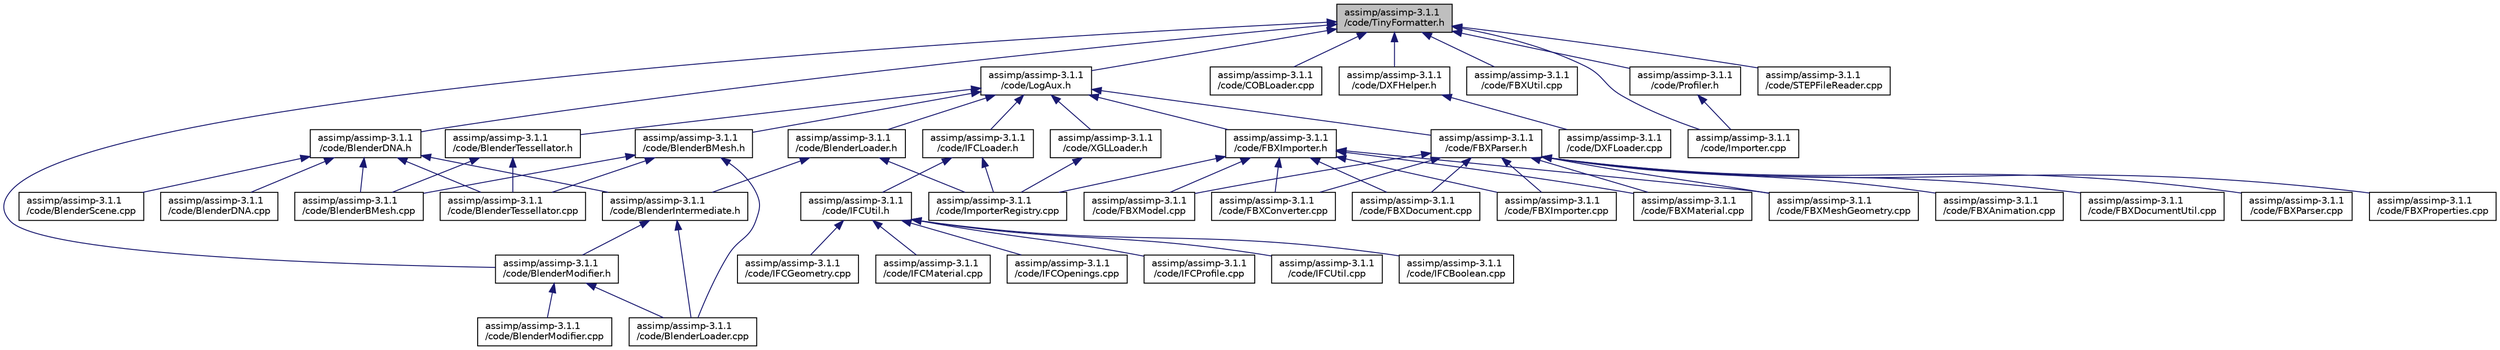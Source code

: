 digraph "assimp/assimp-3.1.1/code/TinyFormatter.h"
{
  edge [fontname="Helvetica",fontsize="10",labelfontname="Helvetica",labelfontsize="10"];
  node [fontname="Helvetica",fontsize="10",shape=record];
  Node1 [label="assimp/assimp-3.1.1\l/code/TinyFormatter.h",height=0.2,width=0.4,color="black", fillcolor="grey75", style="filled", fontcolor="black"];
  Node1 -> Node2 [dir="back",color="midnightblue",fontsize="10",style="solid",fontname="Helvetica"];
  Node2 [label="assimp/assimp-3.1.1\l/code/BlenderDNA.h",height=0.2,width=0.4,color="black", fillcolor="white", style="filled",URL="$_blender_d_n_a_8h.html",tooltip="Blender DNA (file format specification embedded in blend file itself) loader. "];
  Node2 -> Node3 [dir="back",color="midnightblue",fontsize="10",style="solid",fontname="Helvetica"];
  Node3 [label="assimp/assimp-3.1.1\l/code/BlenderBMesh.cpp",height=0.2,width=0.4,color="black", fillcolor="white", style="filled",URL="$_blender_b_mesh_8cpp.html",tooltip="Conversion of Blender&#39;s new BMesh stuff. "];
  Node2 -> Node4 [dir="back",color="midnightblue",fontsize="10",style="solid",fontname="Helvetica"];
  Node4 [label="assimp/assimp-3.1.1\l/code/BlenderDNA.cpp",height=0.2,width=0.4,color="black", fillcolor="white", style="filled",URL="$_blender_d_n_a_8cpp.html",tooltip="Implementation of the Blender DNA, that is its own serialized set of data structures. "];
  Node2 -> Node5 [dir="back",color="midnightblue",fontsize="10",style="solid",fontname="Helvetica"];
  Node5 [label="assimp/assimp-3.1.1\l/code/BlenderIntermediate.h",height=0.2,width=0.4,color="black", fillcolor="white", style="filled",URL="$_blender_intermediate_8h.html",tooltip="Internal utility structures for the BlenderLoader. It also serves as master include file for the whol..."];
  Node5 -> Node6 [dir="back",color="midnightblue",fontsize="10",style="solid",fontname="Helvetica"];
  Node6 [label="assimp/assimp-3.1.1\l/code/BlenderLoader.cpp",height=0.2,width=0.4,color="black", fillcolor="white", style="filled",URL="$_blender_loader_8cpp.html",tooltip="Implementation of the Blender3D importer class. "];
  Node5 -> Node7 [dir="back",color="midnightblue",fontsize="10",style="solid",fontname="Helvetica"];
  Node7 [label="assimp/assimp-3.1.1\l/code/BlenderModifier.h",height=0.2,width=0.4,color="black", fillcolor="white", style="filled",URL="$_blender_modifier_8h.html",tooltip="Declare dedicated helper classes to simulate some blender modifiers (i.e. mirror) ..."];
  Node7 -> Node6 [dir="back",color="midnightblue",fontsize="10",style="solid",fontname="Helvetica"];
  Node7 -> Node8 [dir="back",color="midnightblue",fontsize="10",style="solid",fontname="Helvetica"];
  Node8 [label="assimp/assimp-3.1.1\l/code/BlenderModifier.cpp",height=0.2,width=0.4,color="black", fillcolor="white", style="filled",URL="$_blender_modifier_8cpp.html",tooltip="Implementation of some blender modifiers (i.e subdivision, mirror). "];
  Node2 -> Node9 [dir="back",color="midnightblue",fontsize="10",style="solid",fontname="Helvetica"];
  Node9 [label="assimp/assimp-3.1.1\l/code/BlenderScene.cpp",height=0.2,width=0.4,color="black", fillcolor="white", style="filled",URL="$_blender_scene_8cpp.html",tooltip="MACHINE GENERATED BY ./scripts/BlenderImporter/genblenddna.py. "];
  Node2 -> Node10 [dir="back",color="midnightblue",fontsize="10",style="solid",fontname="Helvetica"];
  Node10 [label="assimp/assimp-3.1.1\l/code/BlenderTessellator.cpp",height=0.2,width=0.4,color="black", fillcolor="white", style="filled",URL="$_blender_tessellator_8cpp.html",tooltip="A simple tessellation wrapper. "];
  Node1 -> Node11 [dir="back",color="midnightblue",fontsize="10",style="solid",fontname="Helvetica"];
  Node11 [label="assimp/assimp-3.1.1\l/code/LogAux.h",height=0.2,width=0.4,color="black", fillcolor="white", style="filled",URL="$_log_aux_8h.html",tooltip="Common logging usage patterns for importer implementations. "];
  Node11 -> Node12 [dir="back",color="midnightblue",fontsize="10",style="solid",fontname="Helvetica"];
  Node12 [label="assimp/assimp-3.1.1\l/code/BlenderBMesh.h",height=0.2,width=0.4,color="black", fillcolor="white", style="filled",URL="$_blender_b_mesh_8h.html",tooltip="Conversion of Blender&#39;s new BMesh stuff. "];
  Node12 -> Node3 [dir="back",color="midnightblue",fontsize="10",style="solid",fontname="Helvetica"];
  Node12 -> Node6 [dir="back",color="midnightblue",fontsize="10",style="solid",fontname="Helvetica"];
  Node12 -> Node10 [dir="back",color="midnightblue",fontsize="10",style="solid",fontname="Helvetica"];
  Node11 -> Node13 [dir="back",color="midnightblue",fontsize="10",style="solid",fontname="Helvetica"];
  Node13 [label="assimp/assimp-3.1.1\l/code/BlenderTessellator.h",height=0.2,width=0.4,color="black", fillcolor="white", style="filled",URL="$_blender_tessellator_8h.html",tooltip="A simple tessellation wrapper. "];
  Node13 -> Node3 [dir="back",color="midnightblue",fontsize="10",style="solid",fontname="Helvetica"];
  Node13 -> Node10 [dir="back",color="midnightblue",fontsize="10",style="solid",fontname="Helvetica"];
  Node11 -> Node14 [dir="back",color="midnightblue",fontsize="10",style="solid",fontname="Helvetica"];
  Node14 [label="assimp/assimp-3.1.1\l/code/BlenderLoader.h",height=0.2,width=0.4,color="black", fillcolor="white", style="filled",URL="$_blender_loader_8h.html",tooltip="Declaration of the Blender 3D (*.blend) importer class. "];
  Node14 -> Node5 [dir="back",color="midnightblue",fontsize="10",style="solid",fontname="Helvetica"];
  Node14 -> Node15 [dir="back",color="midnightblue",fontsize="10",style="solid",fontname="Helvetica"];
  Node15 [label="assimp/assimp-3.1.1\l/code/ImporterRegistry.cpp",height=0.2,width=0.4,color="black", fillcolor="white", style="filled",URL="$_importer_registry_8cpp.html"];
  Node11 -> Node16 [dir="back",color="midnightblue",fontsize="10",style="solid",fontname="Helvetica"];
  Node16 [label="assimp/assimp-3.1.1\l/code/FBXParser.h",height=0.2,width=0.4,color="black", fillcolor="white", style="filled",URL="$_f_b_x_parser_8h.html",tooltip="FBX parsing code. "];
  Node16 -> Node17 [dir="back",color="midnightblue",fontsize="10",style="solid",fontname="Helvetica"];
  Node17 [label="assimp/assimp-3.1.1\l/code/FBXAnimation.cpp",height=0.2,width=0.4,color="black", fillcolor="white", style="filled",URL="$_f_b_x_animation_8cpp.html",tooltip="Assimp::FBX::AnimationCurve, Assimp::FBX::AnimationCurveNode, Assimp::FBX::AnimationLayer, Assimp::FBX::AnimationStack. "];
  Node16 -> Node18 [dir="back",color="midnightblue",fontsize="10",style="solid",fontname="Helvetica"];
  Node18 [label="assimp/assimp-3.1.1\l/code/FBXConverter.cpp",height=0.2,width=0.4,color="black", fillcolor="white", style="filled",URL="$_f_b_x_converter_8cpp.html",tooltip="Implementation of the FBX DOM -> aiScene converter. "];
  Node16 -> Node19 [dir="back",color="midnightblue",fontsize="10",style="solid",fontname="Helvetica"];
  Node19 [label="assimp/assimp-3.1.1\l/code/FBXDocument.cpp",height=0.2,width=0.4,color="black", fillcolor="white", style="filled",URL="$_f_b_x_document_8cpp.html",tooltip="Implementation of the FBX DOM classes. "];
  Node16 -> Node20 [dir="back",color="midnightblue",fontsize="10",style="solid",fontname="Helvetica"];
  Node20 [label="assimp/assimp-3.1.1\l/code/FBXDocumentUtil.cpp",height=0.2,width=0.4,color="black", fillcolor="white", style="filled",URL="$_f_b_x_document_util_8cpp.html",tooltip="Implementation of the FBX DOM utility functions declared in FBXDocumentUtil.h. "];
  Node16 -> Node21 [dir="back",color="midnightblue",fontsize="10",style="solid",fontname="Helvetica"];
  Node21 [label="assimp/assimp-3.1.1\l/code/FBXImporter.cpp",height=0.2,width=0.4,color="black", fillcolor="white", style="filled",URL="$_f_b_x_importer_8cpp.html",tooltip="Implementation of the FBX importer. "];
  Node16 -> Node22 [dir="back",color="midnightblue",fontsize="10",style="solid",fontname="Helvetica"];
  Node22 [label="assimp/assimp-3.1.1\l/code/FBXMaterial.cpp",height=0.2,width=0.4,color="black", fillcolor="white", style="filled",URL="$_f_b_x_material_8cpp.html",tooltip="Assimp::FBX::Material and Assimp::FBX::Texture implementation. "];
  Node16 -> Node23 [dir="back",color="midnightblue",fontsize="10",style="solid",fontname="Helvetica"];
  Node23 [label="assimp/assimp-3.1.1\l/code/FBXMeshGeometry.cpp",height=0.2,width=0.4,color="black", fillcolor="white", style="filled",URL="$_f_b_x_mesh_geometry_8cpp.html",tooltip="Assimp::FBX::MeshGeometry implementation. "];
  Node16 -> Node24 [dir="back",color="midnightblue",fontsize="10",style="solid",fontname="Helvetica"];
  Node24 [label="assimp/assimp-3.1.1\l/code/FBXModel.cpp",height=0.2,width=0.4,color="black", fillcolor="white", style="filled",URL="$_f_b_x_model_8cpp.html",tooltip="Assimp::FBX::Model implementation. "];
  Node16 -> Node25 [dir="back",color="midnightblue",fontsize="10",style="solid",fontname="Helvetica"];
  Node25 [label="assimp/assimp-3.1.1\l/code/FBXParser.cpp",height=0.2,width=0.4,color="black", fillcolor="white", style="filled",URL="$_f_b_x_parser_8cpp.html",tooltip="Implementation of the FBX parser and the rudimentary DOM that we use. "];
  Node16 -> Node26 [dir="back",color="midnightblue",fontsize="10",style="solid",fontname="Helvetica"];
  Node26 [label="assimp/assimp-3.1.1\l/code/FBXProperties.cpp",height=0.2,width=0.4,color="black", fillcolor="white", style="filled",URL="$_f_b_x_properties_8cpp.html",tooltip="Implementation of the FBX dynamic properties system. "];
  Node11 -> Node27 [dir="back",color="midnightblue",fontsize="10",style="solid",fontname="Helvetica"];
  Node27 [label="assimp/assimp-3.1.1\l/code/FBXImporter.h",height=0.2,width=0.4,color="black", fillcolor="white", style="filled",URL="$_f_b_x_importer_8h.html",tooltip="Declaration of the FBX main importer class. "];
  Node27 -> Node18 [dir="back",color="midnightblue",fontsize="10",style="solid",fontname="Helvetica"];
  Node27 -> Node19 [dir="back",color="midnightblue",fontsize="10",style="solid",fontname="Helvetica"];
  Node27 -> Node21 [dir="back",color="midnightblue",fontsize="10",style="solid",fontname="Helvetica"];
  Node27 -> Node22 [dir="back",color="midnightblue",fontsize="10",style="solid",fontname="Helvetica"];
  Node27 -> Node23 [dir="back",color="midnightblue",fontsize="10",style="solid",fontname="Helvetica"];
  Node27 -> Node24 [dir="back",color="midnightblue",fontsize="10",style="solid",fontname="Helvetica"];
  Node27 -> Node15 [dir="back",color="midnightblue",fontsize="10",style="solid",fontname="Helvetica"];
  Node11 -> Node28 [dir="back",color="midnightblue",fontsize="10",style="solid",fontname="Helvetica"];
  Node28 [label="assimp/assimp-3.1.1\l/code/IFCLoader.h",height=0.2,width=0.4,color="black", fillcolor="white", style="filled",URL="$_i_f_c_loader_8h_source.html"];
  Node28 -> Node29 [dir="back",color="midnightblue",fontsize="10",style="solid",fontname="Helvetica"];
  Node29 [label="assimp/assimp-3.1.1\l/code/IFCUtil.h",height=0.2,width=0.4,color="black", fillcolor="white", style="filled",URL="$_i_f_c_util_8h_source.html"];
  Node29 -> Node30 [dir="back",color="midnightblue",fontsize="10",style="solid",fontname="Helvetica"];
  Node30 [label="assimp/assimp-3.1.1\l/code/IFCBoolean.cpp",height=0.2,width=0.4,color="black", fillcolor="white", style="filled",URL="$_i_f_c_boolean_8cpp.html",tooltip="Implements a subset of Ifc boolean operations. "];
  Node29 -> Node31 [dir="back",color="midnightblue",fontsize="10",style="solid",fontname="Helvetica"];
  Node31 [label="assimp/assimp-3.1.1\l/code/IFCGeometry.cpp",height=0.2,width=0.4,color="black", fillcolor="white", style="filled",URL="$_i_f_c_geometry_8cpp.html",tooltip="Geometry conversion and synthesis for IFC. "];
  Node29 -> Node32 [dir="back",color="midnightblue",fontsize="10",style="solid",fontname="Helvetica"];
  Node32 [label="assimp/assimp-3.1.1\l/code/IFCMaterial.cpp",height=0.2,width=0.4,color="black", fillcolor="white", style="filled",URL="$_i_f_c_material_8cpp.html",tooltip="Implementation of conversion routines to convert IFC materials to aiMaterial. "];
  Node29 -> Node33 [dir="back",color="midnightblue",fontsize="10",style="solid",fontname="Helvetica"];
  Node33 [label="assimp/assimp-3.1.1\l/code/IFCOpenings.cpp",height=0.2,width=0.4,color="black", fillcolor="white", style="filled",URL="$_i_f_c_openings_8cpp.html",tooltip="Implements a subset of Ifc CSG operations for pouring holes for windows and doors into walls..."];
  Node29 -> Node34 [dir="back",color="midnightblue",fontsize="10",style="solid",fontname="Helvetica"];
  Node34 [label="assimp/assimp-3.1.1\l/code/IFCProfile.cpp",height=0.2,width=0.4,color="black", fillcolor="white", style="filled",URL="$_i_f_c_profile_8cpp.html",tooltip="Read profile and curves entities from IFC files. "];
  Node29 -> Node35 [dir="back",color="midnightblue",fontsize="10",style="solid",fontname="Helvetica"];
  Node35 [label="assimp/assimp-3.1.1\l/code/IFCUtil.cpp",height=0.2,width=0.4,color="black", fillcolor="white", style="filled",URL="$_i_f_c_util_8cpp.html",tooltip="Implementation of conversion routines for some common Ifc helper entities. "];
  Node28 -> Node15 [dir="back",color="midnightblue",fontsize="10",style="solid",fontname="Helvetica"];
  Node11 -> Node36 [dir="back",color="midnightblue",fontsize="10",style="solid",fontname="Helvetica"];
  Node36 [label="assimp/assimp-3.1.1\l/code/XGLLoader.h",height=0.2,width=0.4,color="black", fillcolor="white", style="filled",URL="$_x_g_l_loader_8h.html",tooltip="Declaration of the .xgl/.zgl. "];
  Node36 -> Node15 [dir="back",color="midnightblue",fontsize="10",style="solid",fontname="Helvetica"];
  Node1 -> Node7 [dir="back",color="midnightblue",fontsize="10",style="solid",fontname="Helvetica"];
  Node1 -> Node37 [dir="back",color="midnightblue",fontsize="10",style="solid",fontname="Helvetica"];
  Node37 [label="assimp/assimp-3.1.1\l/code/COBLoader.cpp",height=0.2,width=0.4,color="black", fillcolor="white", style="filled",URL="$_c_o_b_loader_8cpp.html",tooltip="Implementation of the TrueSpace COB/SCN importer class. "];
  Node1 -> Node38 [dir="back",color="midnightblue",fontsize="10",style="solid",fontname="Helvetica"];
  Node38 [label="assimp/assimp-3.1.1\l/code/DXFHelper.h",height=0.2,width=0.4,color="black", fillcolor="white", style="filled",URL="$_d_x_f_helper_8h.html",tooltip="Internal utilities for the DXF loader. "];
  Node38 -> Node39 [dir="back",color="midnightblue",fontsize="10",style="solid",fontname="Helvetica"];
  Node39 [label="assimp/assimp-3.1.1\l/code/DXFLoader.cpp",height=0.2,width=0.4,color="black", fillcolor="white", style="filled",URL="$_d_x_f_loader_8cpp.html",tooltip="Implementation of the DXF importer class. "];
  Node1 -> Node40 [dir="back",color="midnightblue",fontsize="10",style="solid",fontname="Helvetica"];
  Node40 [label="assimp/assimp-3.1.1\l/code/FBXUtil.cpp",height=0.2,width=0.4,color="black", fillcolor="white", style="filled",URL="$_f_b_x_util_8cpp.html",tooltip="Implementation of internal FBX utility functions. "];
  Node1 -> Node41 [dir="back",color="midnightblue",fontsize="10",style="solid",fontname="Helvetica"];
  Node41 [label="assimp/assimp-3.1.1\l/code/Profiler.h",height=0.2,width=0.4,color="black", fillcolor="white", style="filled",URL="$_profiler_8h.html",tooltip="Utility to measure the respective runtime of each import step. "];
  Node41 -> Node42 [dir="back",color="midnightblue",fontsize="10",style="solid",fontname="Helvetica"];
  Node42 [label="assimp/assimp-3.1.1\l/code/Importer.cpp",height=0.2,width=0.4,color="black", fillcolor="white", style="filled",URL="$_importer_8cpp.html",tooltip="Implementation of the CPP-API class Importer. "];
  Node1 -> Node42 [dir="back",color="midnightblue",fontsize="10",style="solid",fontname="Helvetica"];
  Node1 -> Node43 [dir="back",color="midnightblue",fontsize="10",style="solid",fontname="Helvetica"];
  Node43 [label="assimp/assimp-3.1.1\l/code/STEPFileReader.cpp",height=0.2,width=0.4,color="black", fillcolor="white", style="filled",URL="$_s_t_e_p_file_reader_8cpp.html",tooltip="Implementation of the STEP file parser, which fills a STEP::DB with data read from a file..."];
}
